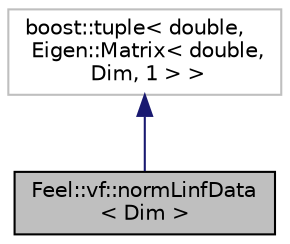 digraph "Feel::vf::normLinfData&lt; Dim &gt;"
{
 // LATEX_PDF_SIZE
  edge [fontname="Helvetica",fontsize="10",labelfontname="Helvetica",labelfontsize="10"];
  node [fontname="Helvetica",fontsize="10",shape=record];
  Node1 [label="Feel::vf::normLinfData\l\< Dim \>",height=0.2,width=0.4,color="black", fillcolor="grey75", style="filled", fontcolor="black",tooltip="data returned by normLinf"];
  Node2 -> Node1 [dir="back",color="midnightblue",fontsize="10",style="solid",fontname="Helvetica"];
  Node2 [label="boost::tuple\< double,\l Eigen::Matrix\< double,\l Dim, 1 \> \>",height=0.2,width=0.4,color="grey75", fillcolor="white", style="filled",tooltip=" "];
}
